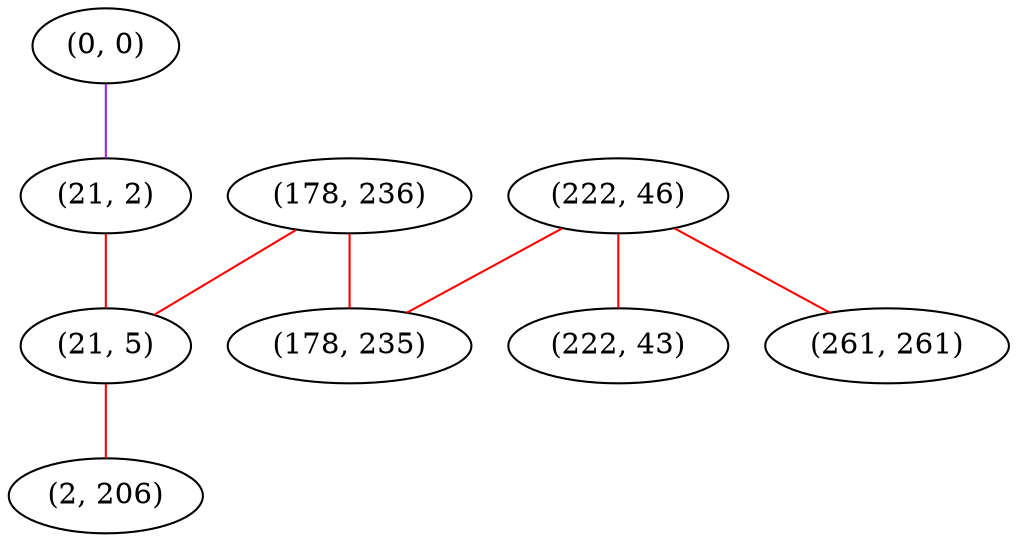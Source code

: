 graph "" {
"(0, 0)";
"(178, 236)";
"(222, 46)";
"(21, 2)";
"(222, 43)";
"(21, 5)";
"(2, 206)";
"(178, 235)";
"(261, 261)";
"(0, 0)" -- "(21, 2)"  [color=purple, key=0, weight=4];
"(178, 236)" -- "(178, 235)"  [color=red, key=0, weight=1];
"(178, 236)" -- "(21, 5)"  [color=red, key=0, weight=1];
"(222, 46)" -- "(222, 43)"  [color=red, key=0, weight=1];
"(222, 46)" -- "(178, 235)"  [color=red, key=0, weight=1];
"(222, 46)" -- "(261, 261)"  [color=red, key=0, weight=1];
"(21, 2)" -- "(21, 5)"  [color=red, key=0, weight=1];
"(21, 5)" -- "(2, 206)"  [color=red, key=0, weight=1];
}
